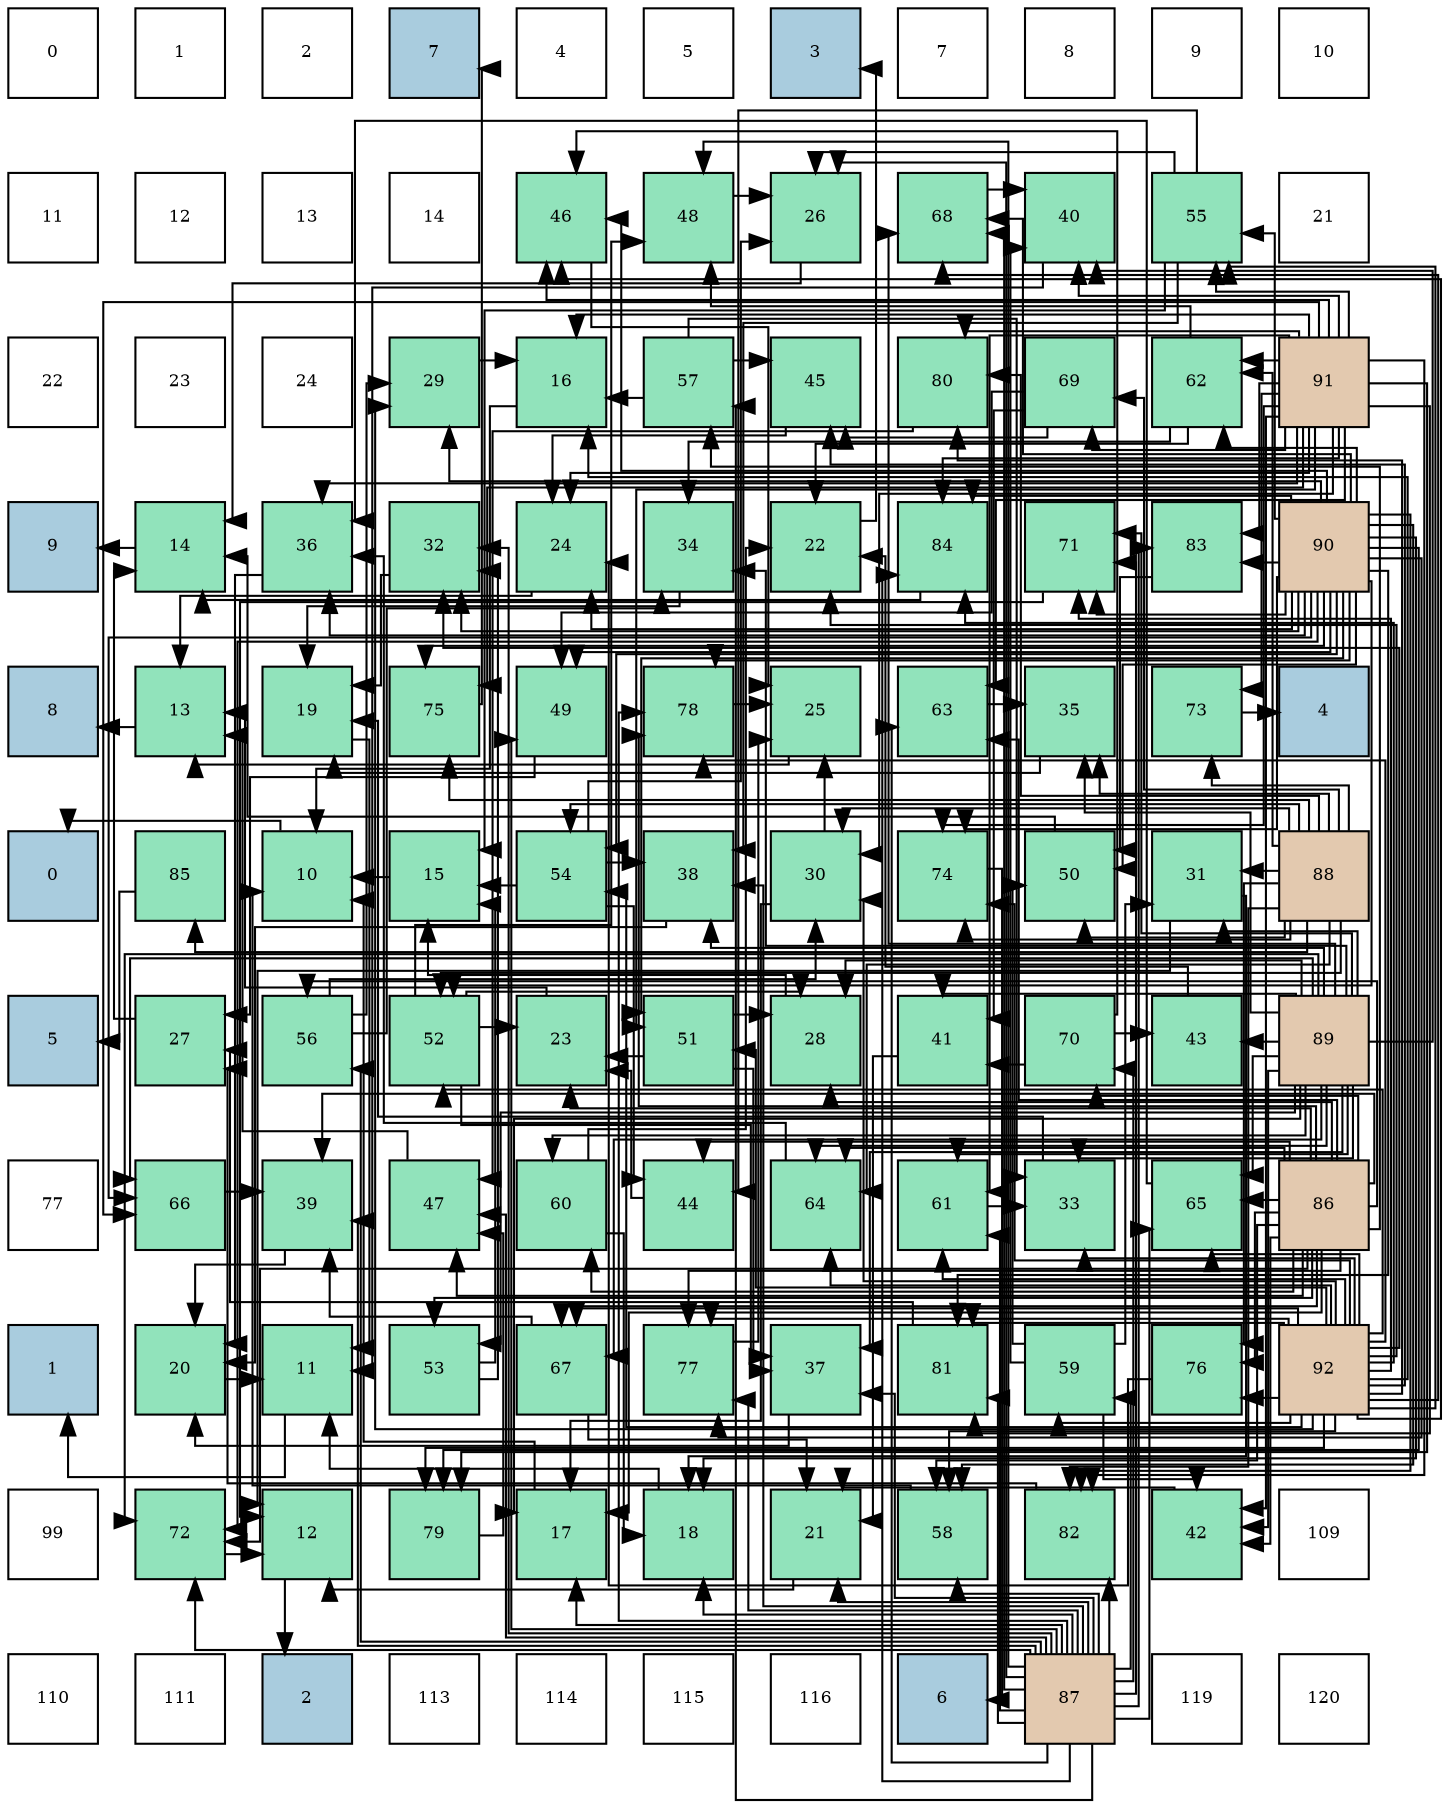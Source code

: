 digraph layout{
 rankdir=TB;
 splines=ortho;
 node [style=filled shape=square fixedsize=true width=0.6];
0[label="0", fontsize=8, fillcolor="#ffffff"];
1[label="1", fontsize=8, fillcolor="#ffffff"];
2[label="2", fontsize=8, fillcolor="#ffffff"];
3[label="7", fontsize=8, fillcolor="#a9ccde"];
4[label="4", fontsize=8, fillcolor="#ffffff"];
5[label="5", fontsize=8, fillcolor="#ffffff"];
6[label="3", fontsize=8, fillcolor="#a9ccde"];
7[label="7", fontsize=8, fillcolor="#ffffff"];
8[label="8", fontsize=8, fillcolor="#ffffff"];
9[label="9", fontsize=8, fillcolor="#ffffff"];
10[label="10", fontsize=8, fillcolor="#ffffff"];
11[label="11", fontsize=8, fillcolor="#ffffff"];
12[label="12", fontsize=8, fillcolor="#ffffff"];
13[label="13", fontsize=8, fillcolor="#ffffff"];
14[label="14", fontsize=8, fillcolor="#ffffff"];
15[label="46", fontsize=8, fillcolor="#91e3bb"];
16[label="48", fontsize=8, fillcolor="#91e3bb"];
17[label="26", fontsize=8, fillcolor="#91e3bb"];
18[label="68", fontsize=8, fillcolor="#91e3bb"];
19[label="40", fontsize=8, fillcolor="#91e3bb"];
20[label="55", fontsize=8, fillcolor="#91e3bb"];
21[label="21", fontsize=8, fillcolor="#ffffff"];
22[label="22", fontsize=8, fillcolor="#ffffff"];
23[label="23", fontsize=8, fillcolor="#ffffff"];
24[label="24", fontsize=8, fillcolor="#ffffff"];
25[label="29", fontsize=8, fillcolor="#91e3bb"];
26[label="16", fontsize=8, fillcolor="#91e3bb"];
27[label="57", fontsize=8, fillcolor="#91e3bb"];
28[label="45", fontsize=8, fillcolor="#91e3bb"];
29[label="80", fontsize=8, fillcolor="#91e3bb"];
30[label="69", fontsize=8, fillcolor="#91e3bb"];
31[label="62", fontsize=8, fillcolor="#91e3bb"];
32[label="91", fontsize=8, fillcolor="#e3c9af"];
33[label="9", fontsize=8, fillcolor="#a9ccde"];
34[label="14", fontsize=8, fillcolor="#91e3bb"];
35[label="36", fontsize=8, fillcolor="#91e3bb"];
36[label="32", fontsize=8, fillcolor="#91e3bb"];
37[label="24", fontsize=8, fillcolor="#91e3bb"];
38[label="34", fontsize=8, fillcolor="#91e3bb"];
39[label="22", fontsize=8, fillcolor="#91e3bb"];
40[label="84", fontsize=8, fillcolor="#91e3bb"];
41[label="71", fontsize=8, fillcolor="#91e3bb"];
42[label="83", fontsize=8, fillcolor="#91e3bb"];
43[label="90", fontsize=8, fillcolor="#e3c9af"];
44[label="8", fontsize=8, fillcolor="#a9ccde"];
45[label="13", fontsize=8, fillcolor="#91e3bb"];
46[label="19", fontsize=8, fillcolor="#91e3bb"];
47[label="75", fontsize=8, fillcolor="#91e3bb"];
48[label="49", fontsize=8, fillcolor="#91e3bb"];
49[label="78", fontsize=8, fillcolor="#91e3bb"];
50[label="25", fontsize=8, fillcolor="#91e3bb"];
51[label="63", fontsize=8, fillcolor="#91e3bb"];
52[label="35", fontsize=8, fillcolor="#91e3bb"];
53[label="73", fontsize=8, fillcolor="#91e3bb"];
54[label="4", fontsize=8, fillcolor="#a9ccde"];
55[label="0", fontsize=8, fillcolor="#a9ccde"];
56[label="85", fontsize=8, fillcolor="#91e3bb"];
57[label="10", fontsize=8, fillcolor="#91e3bb"];
58[label="15", fontsize=8, fillcolor="#91e3bb"];
59[label="54", fontsize=8, fillcolor="#91e3bb"];
60[label="38", fontsize=8, fillcolor="#91e3bb"];
61[label="30", fontsize=8, fillcolor="#91e3bb"];
62[label="74", fontsize=8, fillcolor="#91e3bb"];
63[label="50", fontsize=8, fillcolor="#91e3bb"];
64[label="31", fontsize=8, fillcolor="#91e3bb"];
65[label="88", fontsize=8, fillcolor="#e3c9af"];
66[label="5", fontsize=8, fillcolor="#a9ccde"];
67[label="27", fontsize=8, fillcolor="#91e3bb"];
68[label="56", fontsize=8, fillcolor="#91e3bb"];
69[label="52", fontsize=8, fillcolor="#91e3bb"];
70[label="23", fontsize=8, fillcolor="#91e3bb"];
71[label="51", fontsize=8, fillcolor="#91e3bb"];
72[label="28", fontsize=8, fillcolor="#91e3bb"];
73[label="41", fontsize=8, fillcolor="#91e3bb"];
74[label="70", fontsize=8, fillcolor="#91e3bb"];
75[label="43", fontsize=8, fillcolor="#91e3bb"];
76[label="89", fontsize=8, fillcolor="#e3c9af"];
77[label="77", fontsize=8, fillcolor="#ffffff"];
78[label="66", fontsize=8, fillcolor="#91e3bb"];
79[label="39", fontsize=8, fillcolor="#91e3bb"];
80[label="47", fontsize=8, fillcolor="#91e3bb"];
81[label="60", fontsize=8, fillcolor="#91e3bb"];
82[label="44", fontsize=8, fillcolor="#91e3bb"];
83[label="64", fontsize=8, fillcolor="#91e3bb"];
84[label="61", fontsize=8, fillcolor="#91e3bb"];
85[label="33", fontsize=8, fillcolor="#91e3bb"];
86[label="65", fontsize=8, fillcolor="#91e3bb"];
87[label="86", fontsize=8, fillcolor="#e3c9af"];
88[label="1", fontsize=8, fillcolor="#a9ccde"];
89[label="20", fontsize=8, fillcolor="#91e3bb"];
90[label="11", fontsize=8, fillcolor="#91e3bb"];
91[label="53", fontsize=8, fillcolor="#91e3bb"];
92[label="67", fontsize=8, fillcolor="#91e3bb"];
93[label="77", fontsize=8, fillcolor="#91e3bb"];
94[label="37", fontsize=8, fillcolor="#91e3bb"];
95[label="81", fontsize=8, fillcolor="#91e3bb"];
96[label="59", fontsize=8, fillcolor="#91e3bb"];
97[label="76", fontsize=8, fillcolor="#91e3bb"];
98[label="92", fontsize=8, fillcolor="#e3c9af"];
99[label="99", fontsize=8, fillcolor="#ffffff"];
100[label="72", fontsize=8, fillcolor="#91e3bb"];
101[label="12", fontsize=8, fillcolor="#91e3bb"];
102[label="79", fontsize=8, fillcolor="#91e3bb"];
103[label="17", fontsize=8, fillcolor="#91e3bb"];
104[label="18", fontsize=8, fillcolor="#91e3bb"];
105[label="21", fontsize=8, fillcolor="#91e3bb"];
106[label="58", fontsize=8, fillcolor="#91e3bb"];
107[label="82", fontsize=8, fillcolor="#91e3bb"];
108[label="42", fontsize=8, fillcolor="#91e3bb"];
109[label="109", fontsize=8, fillcolor="#ffffff"];
110[label="110", fontsize=8, fillcolor="#ffffff"];
111[label="111", fontsize=8, fillcolor="#ffffff"];
112[label="2", fontsize=8, fillcolor="#a9ccde"];
113[label="113", fontsize=8, fillcolor="#ffffff"];
114[label="114", fontsize=8, fillcolor="#ffffff"];
115[label="115", fontsize=8, fillcolor="#ffffff"];
116[label="116", fontsize=8, fillcolor="#ffffff"];
117[label="6", fontsize=8, fillcolor="#a9ccde"];
118[label="87", fontsize=8, fillcolor="#e3c9af"];
119[label="119", fontsize=8, fillcolor="#ffffff"];
120[label="120", fontsize=8, fillcolor="#ffffff"];
edge [constraint=false, style=vis];57 -> 55;
90 -> 88;
101 -> 112;
45 -> 44;
34 -> 33;
58 -> 57;
26 -> 57;
103 -> 57;
104 -> 90;
46 -> 90;
89 -> 90;
105 -> 101;
39 -> 6;
70 -> 45;
37 -> 45;
50 -> 45;
17 -> 34;
67 -> 34;
72 -> 58;
25 -> 26;
61 -> 103;
61 -> 50;
64 -> 101;
64 -> 104;
36 -> 46;
85 -> 46;
38 -> 46;
52 -> 46;
35 -> 89;
94 -> 89;
60 -> 89;
79 -> 89;
19 -> 90;
73 -> 105;
108 -> 105;
75 -> 39;
82 -> 70;
28 -> 37;
15 -> 50;
80 -> 45;
16 -> 17;
48 -> 67;
63 -> 34;
71 -> 70;
71 -> 72;
71 -> 94;
69 -> 70;
69 -> 72;
69 -> 94;
69 -> 16;
91 -> 58;
91 -> 36;
59 -> 58;
59 -> 17;
59 -> 60;
59 -> 82;
20 -> 58;
20 -> 17;
20 -> 60;
20 -> 82;
68 -> 25;
68 -> 61;
68 -> 38;
27 -> 26;
27 -> 85;
27 -> 28;
106 -> 57;
96 -> 64;
96 -> 19;
96 -> 108;
96 -> 63;
81 -> 104;
81 -> 39;
84 -> 85;
31 -> 39;
31 -> 38;
31 -> 16;
51 -> 52;
83 -> 35;
86 -> 35;
78 -> 79;
92 -> 105;
92 -> 79;
18 -> 19;
30 -> 73;
30 -> 28;
30 -> 48;
74 -> 73;
74 -> 75;
74 -> 15;
41 -> 101;
100 -> 101;
53 -> 54;
62 -> 117;
47 -> 3;
97 -> 37;
93 -> 50;
49 -> 50;
102 -> 80;
29 -> 80;
95 -> 67;
107 -> 67;
42 -> 63;
40 -> 34;
56 -> 66;
87 -> 103;
87 -> 70;
87 -> 72;
87 -> 79;
87 -> 108;
87 -> 82;
87 -> 80;
87 -> 91;
87 -> 68;
87 -> 27;
87 -> 106;
87 -> 81;
87 -> 51;
87 -> 83;
87 -> 86;
87 -> 92;
87 -> 74;
87 -> 100;
87 -> 97;
87 -> 93;
87 -> 49;
118 -> 103;
118 -> 104;
118 -> 105;
118 -> 17;
118 -> 36;
118 -> 94;
118 -> 60;
118 -> 79;
118 -> 80;
118 -> 16;
118 -> 48;
118 -> 68;
118 -> 27;
118 -> 106;
118 -> 96;
118 -> 84;
118 -> 51;
118 -> 86;
118 -> 18;
118 -> 74;
118 -> 41;
118 -> 100;
118 -> 93;
118 -> 49;
118 -> 95;
118 -> 107;
118 -> 42;
118 -> 40;
65 -> 61;
65 -> 64;
65 -> 52;
65 -> 63;
65 -> 69;
65 -> 59;
65 -> 31;
65 -> 83;
65 -> 30;
65 -> 53;
65 -> 62;
65 -> 47;
65 -> 97;
65 -> 29;
65 -> 107;
65 -> 56;
76 -> 103;
76 -> 72;
76 -> 64;
76 -> 85;
76 -> 38;
76 -> 52;
76 -> 94;
76 -> 60;
76 -> 19;
76 -> 73;
76 -> 108;
76 -> 75;
76 -> 91;
76 -> 81;
76 -> 84;
76 -> 83;
76 -> 86;
76 -> 78;
76 -> 92;
76 -> 18;
76 -> 41;
76 -> 100;
43 -> 104;
43 -> 37;
43 -> 25;
43 -> 36;
43 -> 35;
43 -> 15;
43 -> 48;
43 -> 63;
43 -> 71;
43 -> 69;
43 -> 59;
43 -> 20;
43 -> 106;
43 -> 31;
43 -> 78;
43 -> 18;
43 -> 41;
43 -> 100;
43 -> 62;
43 -> 47;
43 -> 93;
43 -> 49;
43 -> 102;
43 -> 95;
43 -> 107;
43 -> 42;
43 -> 40;
32 -> 26;
32 -> 37;
32 -> 61;
32 -> 35;
32 -> 19;
32 -> 108;
32 -> 15;
32 -> 71;
32 -> 20;
32 -> 84;
32 -> 31;
32 -> 51;
32 -> 78;
32 -> 30;
32 -> 53;
32 -> 62;
32 -> 47;
32 -> 102;
32 -> 29;
32 -> 95;
32 -> 107;
32 -> 42;
32 -> 40;
98 -> 26;
98 -> 39;
98 -> 25;
98 -> 61;
98 -> 36;
98 -> 85;
98 -> 28;
98 -> 15;
98 -> 71;
98 -> 69;
98 -> 59;
98 -> 20;
98 -> 106;
98 -> 96;
98 -> 84;
98 -> 83;
98 -> 86;
98 -> 92;
98 -> 18;
98 -> 41;
98 -> 62;
98 -> 97;
98 -> 93;
98 -> 49;
98 -> 102;
98 -> 29;
98 -> 95;
98 -> 40;
edge [constraint=true, style=invis];
0 -> 11 -> 22 -> 33 -> 44 -> 55 -> 66 -> 77 -> 88 -> 99 -> 110;
1 -> 12 -> 23 -> 34 -> 45 -> 56 -> 67 -> 78 -> 89 -> 100 -> 111;
2 -> 13 -> 24 -> 35 -> 46 -> 57 -> 68 -> 79 -> 90 -> 101 -> 112;
3 -> 14 -> 25 -> 36 -> 47 -> 58 -> 69 -> 80 -> 91 -> 102 -> 113;
4 -> 15 -> 26 -> 37 -> 48 -> 59 -> 70 -> 81 -> 92 -> 103 -> 114;
5 -> 16 -> 27 -> 38 -> 49 -> 60 -> 71 -> 82 -> 93 -> 104 -> 115;
6 -> 17 -> 28 -> 39 -> 50 -> 61 -> 72 -> 83 -> 94 -> 105 -> 116;
7 -> 18 -> 29 -> 40 -> 51 -> 62 -> 73 -> 84 -> 95 -> 106 -> 117;
8 -> 19 -> 30 -> 41 -> 52 -> 63 -> 74 -> 85 -> 96 -> 107 -> 118;
9 -> 20 -> 31 -> 42 -> 53 -> 64 -> 75 -> 86 -> 97 -> 108 -> 119;
10 -> 21 -> 32 -> 43 -> 54 -> 65 -> 76 -> 87 -> 98 -> 109 -> 120;
rank = same {0 -> 1 -> 2 -> 3 -> 4 -> 5 -> 6 -> 7 -> 8 -> 9 -> 10};
rank = same {11 -> 12 -> 13 -> 14 -> 15 -> 16 -> 17 -> 18 -> 19 -> 20 -> 21};
rank = same {22 -> 23 -> 24 -> 25 -> 26 -> 27 -> 28 -> 29 -> 30 -> 31 -> 32};
rank = same {33 -> 34 -> 35 -> 36 -> 37 -> 38 -> 39 -> 40 -> 41 -> 42 -> 43};
rank = same {44 -> 45 -> 46 -> 47 -> 48 -> 49 -> 50 -> 51 -> 52 -> 53 -> 54};
rank = same {55 -> 56 -> 57 -> 58 -> 59 -> 60 -> 61 -> 62 -> 63 -> 64 -> 65};
rank = same {66 -> 67 -> 68 -> 69 -> 70 -> 71 -> 72 -> 73 -> 74 -> 75 -> 76};
rank = same {77 -> 78 -> 79 -> 80 -> 81 -> 82 -> 83 -> 84 -> 85 -> 86 -> 87};
rank = same {88 -> 89 -> 90 -> 91 -> 92 -> 93 -> 94 -> 95 -> 96 -> 97 -> 98};
rank = same {99 -> 100 -> 101 -> 102 -> 103 -> 104 -> 105 -> 106 -> 107 -> 108 -> 109};
rank = same {110 -> 111 -> 112 -> 113 -> 114 -> 115 -> 116 -> 117 -> 118 -> 119 -> 120};
}